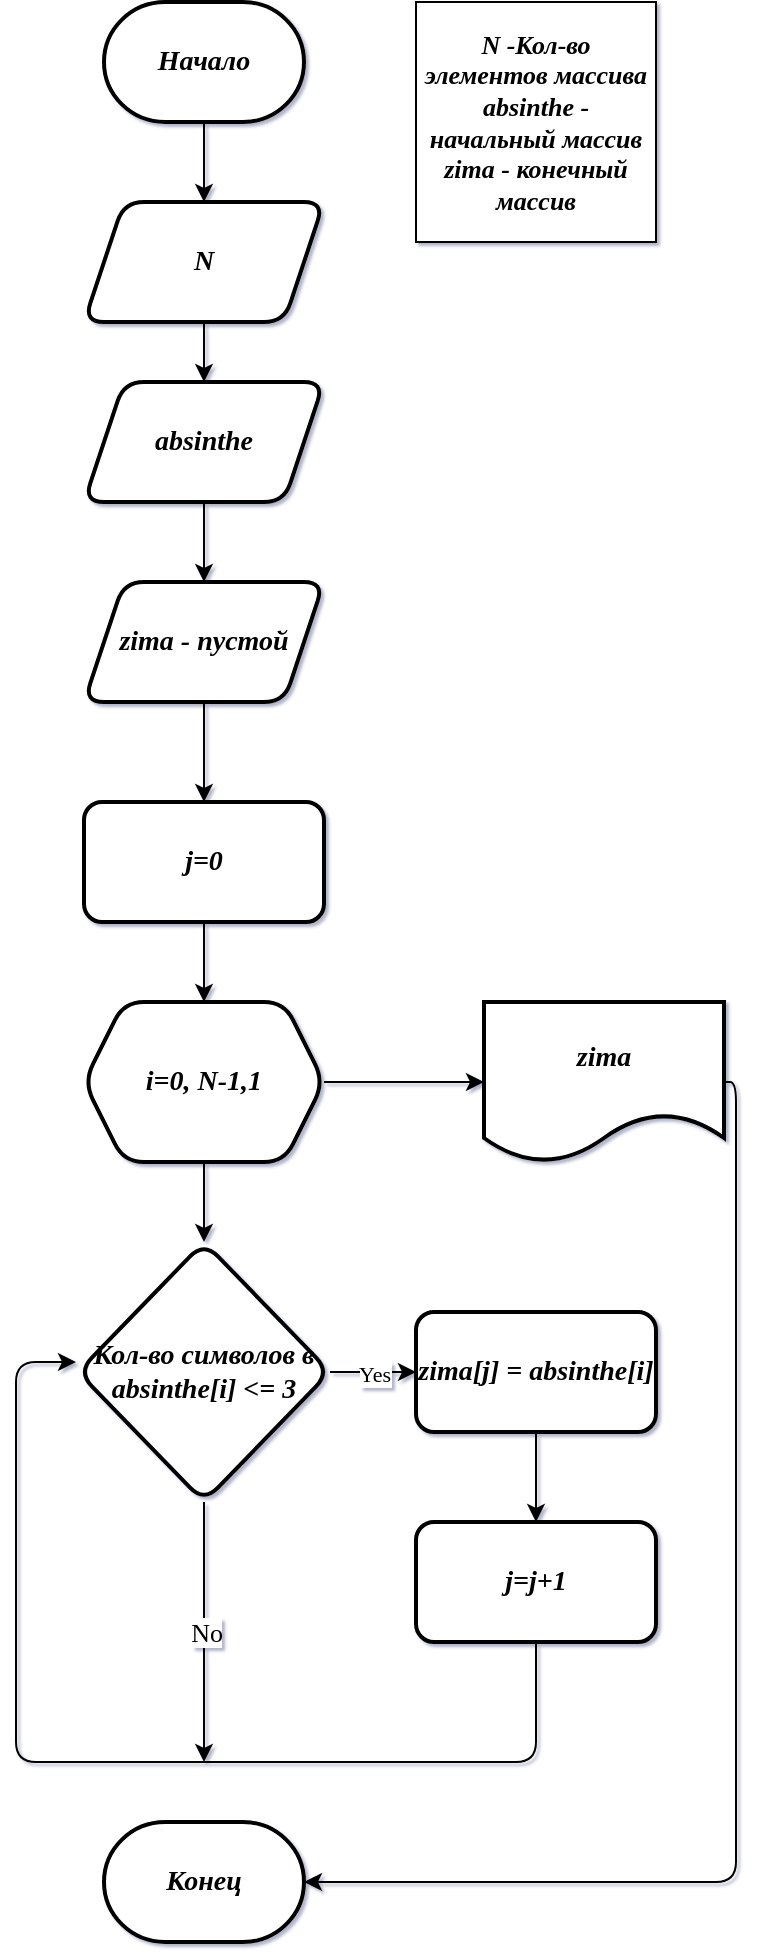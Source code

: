 <mxfile version="15.7.0" type="google"><diagram id="othQio-eCwL6F07KDgdp" name="Страница 1"><mxGraphModel dx="1422" dy="780" grid="1" gridSize="10" guides="1" tooltips="1" connect="1" arrows="1" fold="1" page="1" pageScale="1" pageWidth="827" pageHeight="1169" background="none" math="0" shadow="1"><root><mxCell id="0"/><mxCell id="1" parent="0"/><mxCell id="jcNRt_chxApc84_SbHoJ-5" value="" style="edgeStyle=orthogonalEdgeStyle;rounded=0;orthogonalLoop=1;jettySize=auto;html=1;fontFamily=Times New Roman;fontStyle=3;fontSize=14;" parent="1" source="jcNRt_chxApc84_SbHoJ-3" target="jcNRt_chxApc84_SbHoJ-4" edge="1"><mxGeometry relative="1" as="geometry"/></mxCell><mxCell id="jcNRt_chxApc84_SbHoJ-3" value="Начало" style="strokeWidth=2;html=1;shape=mxgraph.flowchart.terminator;whiteSpace=wrap;fontFamily=Times New Roman;fontStyle=3;fontSize=14;" parent="1" vertex="1"><mxGeometry x="364" y="40" width="100" height="60" as="geometry"/></mxCell><mxCell id="eJy07Haztt7WW2iz7o2g-2" value="" style="edgeStyle=orthogonalEdgeStyle;rounded=0;orthogonalLoop=1;jettySize=auto;html=1;fontFamily=Times New Roman;" edge="1" parent="1" source="jcNRt_chxApc84_SbHoJ-4" target="eJy07Haztt7WW2iz7o2g-1"><mxGeometry relative="1" as="geometry"/></mxCell><mxCell id="jcNRt_chxApc84_SbHoJ-4" value="N" style="shape=parallelogram;perimeter=parallelogramPerimeter;whiteSpace=wrap;html=1;fixedSize=1;strokeWidth=2;fontFamily=Times New Roman;fontStyle=3;fontSize=14;rounded=1;" parent="1" vertex="1"><mxGeometry x="354" y="140" width="120" height="60" as="geometry"/></mxCell><mxCell id="eJy07Haztt7WW2iz7o2g-23" value="" style="edgeStyle=orthogonalEdgeStyle;rounded=1;orthogonalLoop=1;jettySize=auto;html=1;fontFamily=Times New Roman;" edge="1" parent="1" source="eJy07Haztt7WW2iz7o2g-1" target="eJy07Haztt7WW2iz7o2g-22"><mxGeometry relative="1" as="geometry"/></mxCell><mxCell id="eJy07Haztt7WW2iz7o2g-1" value="absinthe" style="shape=parallelogram;perimeter=parallelogramPerimeter;whiteSpace=wrap;html=1;fixedSize=1;rounded=1;fontFamily=Times New Roman;fontSize=14;fontStyle=3;strokeWidth=2;" vertex="1" parent="1"><mxGeometry x="354" y="230" width="120" height="60" as="geometry"/></mxCell><mxCell id="eJy07Haztt7WW2iz7o2g-6" value="" style="edgeStyle=orthogonalEdgeStyle;rounded=0;orthogonalLoop=1;jettySize=auto;html=1;fontFamily=Times New Roman;" edge="1" parent="1" source="eJy07Haztt7WW2iz7o2g-3" target="eJy07Haztt7WW2iz7o2g-5"><mxGeometry relative="1" as="geometry"/></mxCell><mxCell id="eJy07Haztt7WW2iz7o2g-31" value="" style="edgeStyle=orthogonalEdgeStyle;rounded=1;orthogonalLoop=1;jettySize=auto;html=1;fontFamily=Times New Roman;fontSize=13;" edge="1" parent="1" source="eJy07Haztt7WW2iz7o2g-3" target="eJy07Haztt7WW2iz7o2g-30"><mxGeometry relative="1" as="geometry"/></mxCell><mxCell id="eJy07Haztt7WW2iz7o2g-3" value="i=0, N-1,1" style="shape=hexagon;perimeter=hexagonPerimeter2;whiteSpace=wrap;html=1;fixedSize=1;rounded=1;fontFamily=Times New Roman;fontSize=14;fontStyle=3;strokeWidth=2;" vertex="1" parent="1"><mxGeometry x="354" y="540" width="120" height="80" as="geometry"/></mxCell><mxCell id="eJy07Haztt7WW2iz7o2g-8" value="Yes" style="edgeStyle=orthogonalEdgeStyle;rounded=0;orthogonalLoop=1;jettySize=auto;html=1;fontFamily=Times New Roman;" edge="1" parent="1" source="eJy07Haztt7WW2iz7o2g-5"><mxGeometry relative="1" as="geometry"><mxPoint x="520" y="725" as="targetPoint"/></mxGeometry></mxCell><mxCell id="eJy07Haztt7WW2iz7o2g-29" value="No" style="edgeStyle=orthogonalEdgeStyle;rounded=1;orthogonalLoop=1;jettySize=auto;html=1;fontFamily=Times New Roman;fontSize=13;" edge="1" parent="1" source="eJy07Haztt7WW2iz7o2g-5"><mxGeometry relative="1" as="geometry"><mxPoint x="414" y="920" as="targetPoint"/></mxGeometry></mxCell><mxCell id="eJy07Haztt7WW2iz7o2g-5" value="&lt;div&gt;Кол-во символов в&lt;/div&gt;&lt;div&gt;absinthe[i] &amp;lt;= 3&lt;/div&gt;" style="rhombus;whiteSpace=wrap;html=1;rounded=1;fontFamily=Times New Roman;fontSize=14;fontStyle=3;strokeWidth=2;" vertex="1" parent="1"><mxGeometry x="351" y="660" width="126" height="130" as="geometry"/></mxCell><mxCell id="eJy07Haztt7WW2iz7o2g-13" value="Конец" style="strokeWidth=2;html=1;shape=mxgraph.flowchart.terminator;whiteSpace=wrap;fontFamily=Times New Roman;fontStyle=3;fontSize=14;" vertex="1" parent="1"><mxGeometry x="364" y="950" width="100" height="60" as="geometry"/></mxCell><mxCell id="eJy07Haztt7WW2iz7o2g-18" style="edgeStyle=orthogonalEdgeStyle;rounded=1;orthogonalLoop=1;jettySize=auto;html=1;entryX=0.5;entryY=0;entryDx=0;entryDy=0;fontFamily=Times New Roman;" edge="1" parent="1" source="eJy07Haztt7WW2iz7o2g-16" target="eJy07Haztt7WW2iz7o2g-3"><mxGeometry relative="1" as="geometry"/></mxCell><mxCell id="eJy07Haztt7WW2iz7o2g-16" value="j=0" style="whiteSpace=wrap;html=1;rounded=1;fontFamily=Times New Roman;fontSize=14;fontStyle=3;strokeWidth=2;" vertex="1" parent="1"><mxGeometry x="354" y="440" width="120" height="60" as="geometry"/></mxCell><mxCell id="eJy07Haztt7WW2iz7o2g-27" value="" style="edgeStyle=orthogonalEdgeStyle;rounded=1;orthogonalLoop=1;jettySize=auto;html=1;fontFamily=Times New Roman;fontSize=13;" edge="1" parent="1" source="eJy07Haztt7WW2iz7o2g-19" target="eJy07Haztt7WW2iz7o2g-26"><mxGeometry relative="1" as="geometry"/></mxCell><mxCell id="eJy07Haztt7WW2iz7o2g-19" value="zima[j] = absinthe[i]" style="whiteSpace=wrap;html=1;rounded=1;fontFamily=Times New Roman;fontSize=14;fontStyle=3;strokeWidth=2;" vertex="1" parent="1"><mxGeometry x="520" y="695" width="120" height="60" as="geometry"/></mxCell><mxCell id="eJy07Haztt7WW2iz7o2g-25" style="edgeStyle=orthogonalEdgeStyle;rounded=1;orthogonalLoop=1;jettySize=auto;html=1;fontFamily=Times New Roman;fontSize=13;" edge="1" parent="1" source="eJy07Haztt7WW2iz7o2g-22" target="eJy07Haztt7WW2iz7o2g-16"><mxGeometry relative="1" as="geometry"/></mxCell><mxCell id="eJy07Haztt7WW2iz7o2g-22" value="zima - пустой" style="shape=parallelogram;perimeter=parallelogramPerimeter;whiteSpace=wrap;html=1;fixedSize=1;rounded=1;fontFamily=Times New Roman;fontSize=14;fontStyle=3;strokeWidth=2;" vertex="1" parent="1"><mxGeometry x="354" y="330" width="120" height="60" as="geometry"/></mxCell><mxCell id="eJy07Haztt7WW2iz7o2g-24" value="&lt;div style=&quot;font-size: 13px;&quot;&gt;N -Кол-во элементов массива&lt;/div&gt;&lt;div style=&quot;font-size: 13px;&quot;&gt;absinthe - начальный массив&lt;/div&gt;&lt;div style=&quot;font-size: 13px;&quot;&gt;zima - конечный массив&lt;br style=&quot;font-size: 13px;&quot;&gt;&lt;/div&gt;" style="whiteSpace=wrap;html=1;aspect=fixed;fontFamily=Times New Roman;fontStyle=3;fontSize=13;" vertex="1" parent="1"><mxGeometry x="520" y="40" width="120" height="120" as="geometry"/></mxCell><mxCell id="eJy07Haztt7WW2iz7o2g-28" style="edgeStyle=orthogonalEdgeStyle;rounded=1;orthogonalLoop=1;jettySize=auto;html=1;fontFamily=Times New Roman;fontSize=13;" edge="1" parent="1" source="eJy07Haztt7WW2iz7o2g-26"><mxGeometry relative="1" as="geometry"><mxPoint x="350" y="720" as="targetPoint"/><Array as="points"><mxPoint x="580" y="920"/><mxPoint x="320" y="920"/><mxPoint x="320" y="720"/></Array></mxGeometry></mxCell><mxCell id="eJy07Haztt7WW2iz7o2g-26" value="j=j+1" style="whiteSpace=wrap;html=1;rounded=1;fontFamily=Times New Roman;fontSize=14;fontStyle=3;strokeWidth=2;" vertex="1" parent="1"><mxGeometry x="520" y="800" width="120" height="60" as="geometry"/></mxCell><mxCell id="eJy07Haztt7WW2iz7o2g-32" style="edgeStyle=orthogonalEdgeStyle;rounded=1;orthogonalLoop=1;jettySize=auto;html=1;entryX=1;entryY=0.5;entryDx=0;entryDy=0;entryPerimeter=0;fontFamily=Times New Roman;fontSize=13;" edge="1" parent="1" source="eJy07Haztt7WW2iz7o2g-30" target="eJy07Haztt7WW2iz7o2g-13"><mxGeometry relative="1" as="geometry"><Array as="points"><mxPoint x="680" y="580"/><mxPoint x="680" y="980"/></Array></mxGeometry></mxCell><mxCell id="eJy07Haztt7WW2iz7o2g-30" value="zima" style="shape=document;whiteSpace=wrap;html=1;boundedLbl=1;rounded=1;fontFamily=Times New Roman;fontSize=14;fontStyle=3;strokeWidth=2;" vertex="1" parent="1"><mxGeometry x="554" y="540" width="120" height="80" as="geometry"/></mxCell></root></mxGraphModel></diagram></mxfile>